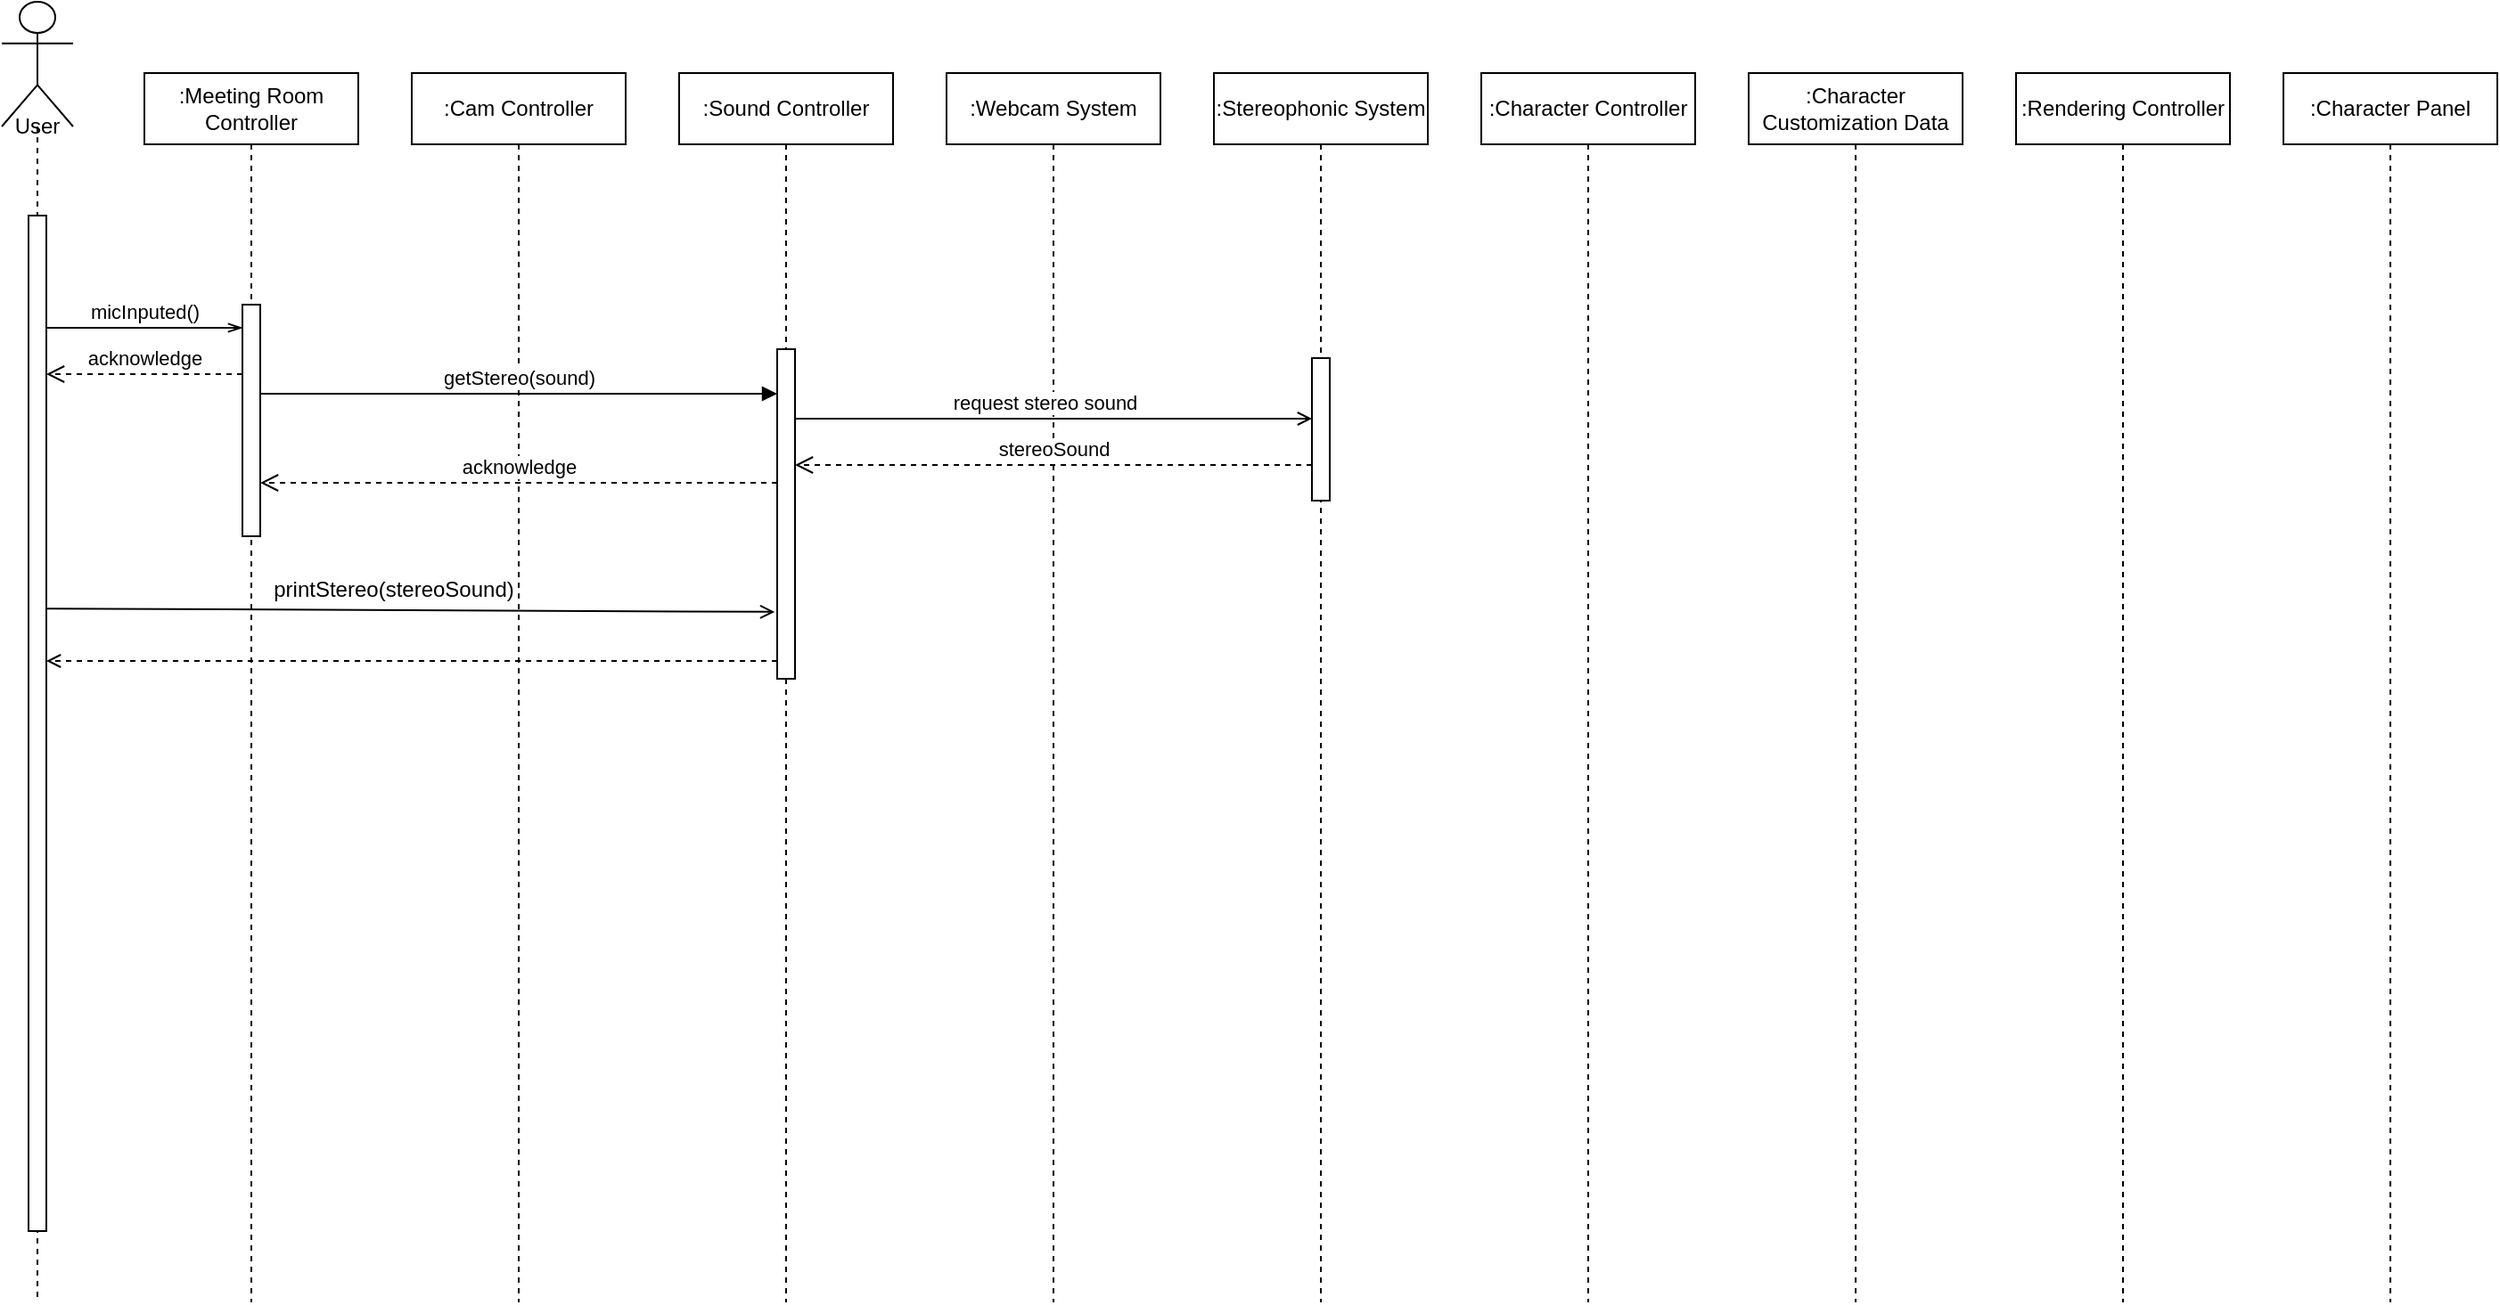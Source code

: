 <mxfile version="14.7.3" type="github"><diagram id="QXM7okLhdMr8AQxh6Bgx" name="Page-1"><mxGraphModel dx="991" dy="813" grid="1" gridSize="10" guides="1" tooltips="1" connect="1" arrows="1" fold="1" page="1" pageScale="1" pageWidth="827" pageHeight="1169" math="0" shadow="0"><root><mxCell id="0"/><mxCell id="1" parent="0"/><mxCell id="BiMk9_B7EX1rtoU-ykuB-52" value=":Meeting Room Controller" style="shape=umlLifeline;perimeter=lifelinePerimeter;whiteSpace=wrap;html=1;container=1;collapsible=0;recursiveResize=0;outlineConnect=0;" vertex="1" parent="1"><mxGeometry x="170" y="100" width="120" height="690" as="geometry"/></mxCell><mxCell id="BiMk9_B7EX1rtoU-ykuB-53" value="" style="html=1;points=[];perimeter=orthogonalPerimeter;" vertex="1" parent="BiMk9_B7EX1rtoU-ykuB-52"><mxGeometry x="55" y="130" width="10" height="130" as="geometry"/></mxCell><mxCell id="BiMk9_B7EX1rtoU-ykuB-54" value=":Cam Controller" style="shape=umlLifeline;perimeter=lifelinePerimeter;whiteSpace=wrap;html=1;container=1;collapsible=0;recursiveResize=0;outlineConnect=0;" vertex="1" parent="1"><mxGeometry x="320" y="100" width="120" height="690" as="geometry"/></mxCell><mxCell id="BiMk9_B7EX1rtoU-ykuB-56" value=":Sound Controller" style="shape=umlLifeline;perimeter=lifelinePerimeter;whiteSpace=wrap;html=1;container=1;collapsible=0;recursiveResize=0;outlineConnect=0;" vertex="1" parent="1"><mxGeometry x="470" y="100" width="120" height="690" as="geometry"/></mxCell><mxCell id="BiMk9_B7EX1rtoU-ykuB-57" value="" style="html=1;points=[];perimeter=orthogonalPerimeter;" vertex="1" parent="BiMk9_B7EX1rtoU-ykuB-56"><mxGeometry x="55" y="155" width="10" height="185" as="geometry"/></mxCell><mxCell id="BiMk9_B7EX1rtoU-ykuB-58" value=":Webcam System" style="shape=umlLifeline;perimeter=lifelinePerimeter;whiteSpace=wrap;html=1;container=1;collapsible=0;recursiveResize=0;outlineConnect=0;" vertex="1" parent="1"><mxGeometry x="620" y="100" width="120" height="690" as="geometry"/></mxCell><mxCell id="BiMk9_B7EX1rtoU-ykuB-60" value=":Stereophonic System" style="shape=umlLifeline;perimeter=lifelinePerimeter;whiteSpace=wrap;html=1;container=1;collapsible=0;recursiveResize=0;outlineConnect=0;" vertex="1" parent="1"><mxGeometry x="770" y="100" width="120" height="690" as="geometry"/></mxCell><mxCell id="BiMk9_B7EX1rtoU-ykuB-61" value="" style="html=1;points=[];perimeter=orthogonalPerimeter;" vertex="1" parent="BiMk9_B7EX1rtoU-ykuB-60"><mxGeometry x="55" y="160" width="10" height="80" as="geometry"/></mxCell><mxCell id="BiMk9_B7EX1rtoU-ykuB-62" value=":Character Controller" style="shape=umlLifeline;perimeter=lifelinePerimeter;whiteSpace=wrap;html=1;container=1;collapsible=0;recursiveResize=0;outlineConnect=0;" vertex="1" parent="1"><mxGeometry x="920" y="100" width="120" height="690" as="geometry"/></mxCell><mxCell id="BiMk9_B7EX1rtoU-ykuB-64" value="" style="shape=umlLifeline;participant=umlActor;perimeter=lifelinePerimeter;whiteSpace=wrap;html=1;container=1;collapsible=0;recursiveResize=0;verticalAlign=top;spacingTop=36;outlineConnect=0;size=70;" vertex="1" parent="1"><mxGeometry x="90" y="60" width="40" height="730" as="geometry"/></mxCell><mxCell id="BiMk9_B7EX1rtoU-ykuB-65" value="" style="html=1;points=[];perimeter=orthogonalPerimeter;" vertex="1" parent="BiMk9_B7EX1rtoU-ykuB-64"><mxGeometry x="15" y="120" width="10" height="570" as="geometry"/></mxCell><mxCell id="BiMk9_B7EX1rtoU-ykuB-66" value="User" style="text;html=1;strokeColor=none;fillColor=none;align=center;verticalAlign=middle;whiteSpace=wrap;rounded=0;" vertex="1" parent="BiMk9_B7EX1rtoU-ykuB-64"><mxGeometry y="60" width="40" height="20" as="geometry"/></mxCell><mxCell id="BiMk9_B7EX1rtoU-ykuB-67" value="micInputed()" style="html=1;verticalAlign=bottom;endArrow=openThin;rounded=0;edgeStyle=orthogonalEdgeStyle;endFill=0;" edge="1" parent="1"><mxGeometry width="80" relative="1" as="geometry"><mxPoint x="115.0" y="243" as="sourcePoint"/><mxPoint x="225.0" y="243" as="targetPoint"/><Array as="points"><mxPoint x="190" y="243"/><mxPoint x="190" y="243"/></Array></mxGeometry></mxCell><mxCell id="BiMk9_B7EX1rtoU-ykuB-68" value="getStereo(sound)" style="html=1;verticalAlign=bottom;endArrow=block;rounded=0;edgeStyle=orthogonalEdgeStyle;endFill=1;" edge="1" parent="1" source="BiMk9_B7EX1rtoU-ykuB-53" target="BiMk9_B7EX1rtoU-ykuB-57"><mxGeometry width="80" relative="1" as="geometry"><mxPoint x="370" y="280" as="sourcePoint"/><mxPoint x="520" y="280" as="targetPoint"/><Array as="points"><mxPoint x="450" y="280"/><mxPoint x="450" y="280"/></Array></mxGeometry></mxCell><mxCell id="BiMk9_B7EX1rtoU-ykuB-69" value="acknowledge" style="html=1;verticalAlign=bottom;endArrow=open;dashed=1;endSize=8;rounded=0;edgeStyle=orthogonalEdgeStyle;" edge="1" parent="1"><mxGeometry relative="1" as="geometry"><mxPoint x="225.0" y="269" as="sourcePoint"/><mxPoint x="115.0" y="269" as="targetPoint"/><Array as="points"><mxPoint x="210" y="269"/><mxPoint x="210" y="269"/></Array></mxGeometry></mxCell><mxCell id="BiMk9_B7EX1rtoU-ykuB-70" value="acknowledge" style="html=1;verticalAlign=bottom;endArrow=open;dashed=1;endSize=8;rounded=0;edgeStyle=orthogonalEdgeStyle;" edge="1" parent="1" source="BiMk9_B7EX1rtoU-ykuB-57"><mxGeometry relative="1" as="geometry"><mxPoint x="490" y="340" as="sourcePoint"/><mxPoint x="235" y="330" as="targetPoint"/><Array as="points"><mxPoint x="235" y="330"/></Array></mxGeometry></mxCell><mxCell id="BiMk9_B7EX1rtoU-ykuB-71" value="stereoSound" style="html=1;verticalAlign=bottom;endArrow=open;dashed=1;endSize=8;rounded=0;edgeStyle=orthogonalEdgeStyle;" edge="1" parent="1" source="BiMk9_B7EX1rtoU-ykuB-61" target="BiMk9_B7EX1rtoU-ykuB-57"><mxGeometry relative="1" as="geometry"><mxPoint x="950" y="430" as="sourcePoint"/><mxPoint x="800" y="430" as="targetPoint"/><Array as="points"><mxPoint x="610" y="320"/><mxPoint x="610" y="320"/></Array></mxGeometry></mxCell><mxCell id="BiMk9_B7EX1rtoU-ykuB-76" value=":Rendering Controller" style="shape=umlLifeline;perimeter=lifelinePerimeter;whiteSpace=wrap;html=1;container=1;collapsible=0;recursiveResize=0;outlineConnect=0;" vertex="1" parent="1"><mxGeometry x="1220" y="100" width="120" height="690" as="geometry"/></mxCell><mxCell id="BiMk9_B7EX1rtoU-ykuB-78" value=":Character Panel" style="shape=umlLifeline;perimeter=lifelinePerimeter;whiteSpace=wrap;html=1;container=1;collapsible=0;recursiveResize=0;outlineConnect=0;" vertex="1" parent="1"><mxGeometry x="1370" y="100" width="120" height="690" as="geometry"/></mxCell><mxCell id="BiMk9_B7EX1rtoU-ykuB-89" value="request stereo sound" style="html=1;verticalAlign=bottom;endArrow=open;rounded=0;edgeStyle=orthogonalEdgeStyle;endFill=0;" edge="1" parent="1"><mxGeometry width="80" relative="1" as="geometry"><mxPoint x="535" y="303.999" as="sourcePoint"/><mxPoint x="825" y="294" as="targetPoint"/><Array as="points"><mxPoint x="535" y="294"/></Array></mxGeometry></mxCell><mxCell id="BiMk9_B7EX1rtoU-ykuB-91" style="edgeStyle=orthogonalEdgeStyle;rounded=0;orthogonalLoop=1;jettySize=auto;html=1;dashed=1;endArrow=open;endFill=0;" edge="1" parent="1" source="BiMk9_B7EX1rtoU-ykuB-57" target="BiMk9_B7EX1rtoU-ykuB-65"><mxGeometry relative="1" as="geometry"><Array as="points"><mxPoint x="280" y="430"/><mxPoint x="280" y="430"/></Array><mxPoint x="320" y="430" as="sourcePoint"/></mxGeometry></mxCell><mxCell id="BiMk9_B7EX1rtoU-ykuB-92" value=":Character Customization Data" style="shape=umlLifeline;perimeter=lifelinePerimeter;whiteSpace=wrap;html=1;container=1;collapsible=0;recursiveResize=0;outlineConnect=0;" vertex="1" parent="1"><mxGeometry x="1070" y="100" width="120" height="690" as="geometry"/></mxCell><mxCell id="BiMk9_B7EX1rtoU-ykuB-95" value="" style="endArrow=open;html=1;exitX=1.012;exitY=0.387;exitDx=0;exitDy=0;exitPerimeter=0;entryX=-0.141;entryY=0.797;entryDx=0;entryDy=0;entryPerimeter=0;endFill=0;" edge="1" parent="1" source="BiMk9_B7EX1rtoU-ykuB-65" target="BiMk9_B7EX1rtoU-ykuB-57"><mxGeometry width="50" height="50" relative="1" as="geometry"><mxPoint x="630" y="460" as="sourcePoint"/><mxPoint x="680" y="410" as="targetPoint"/></mxGeometry></mxCell><mxCell id="BiMk9_B7EX1rtoU-ykuB-96" value="printStereo(stereoSound)" style="text;html=1;strokeColor=none;fillColor=none;align=center;verticalAlign=middle;whiteSpace=wrap;rounded=0;" vertex="1" parent="1"><mxGeometry x="290" y="380" width="40" height="20" as="geometry"/></mxCell></root></mxGraphModel></diagram></mxfile>